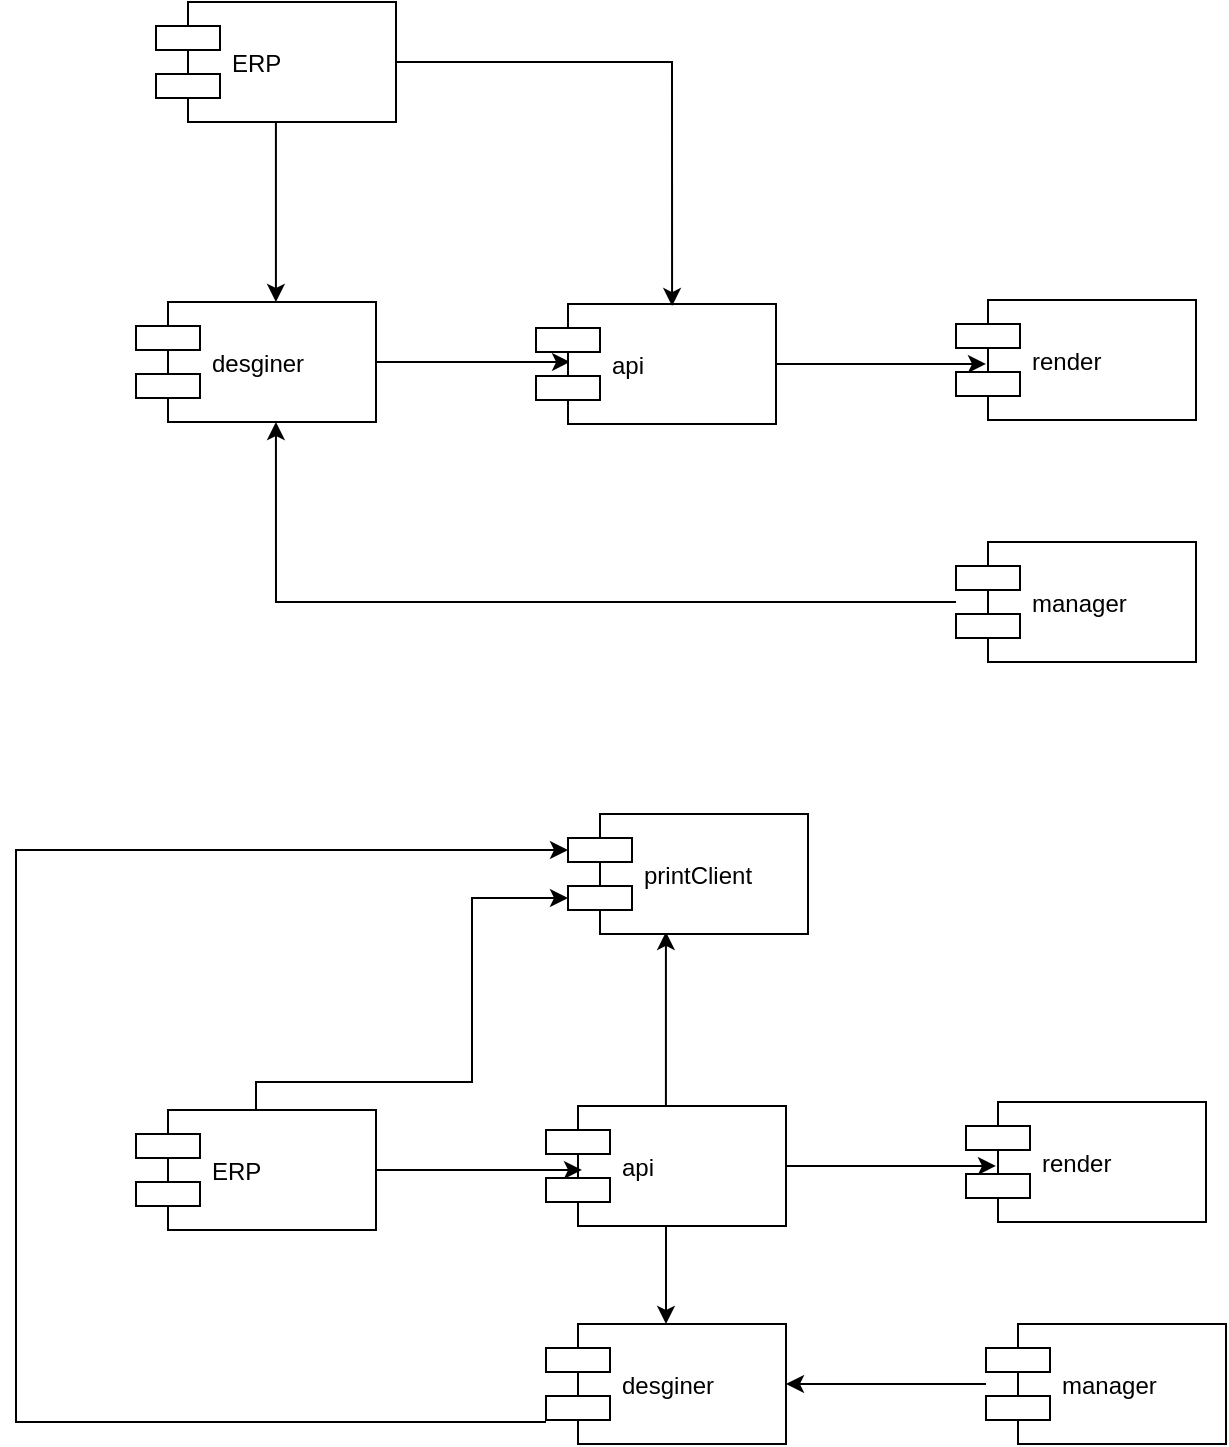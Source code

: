 <mxfile pages="6" version="11.2.9" type="github"><diagram id="8WeKBrH2OZSk2AMbdLbP" name="Page-1"><mxGraphModel dx="1422" dy="794" grid="1" gridSize="10" guides="1" tooltips="1" connect="1" arrows="1" fold="1" page="1" pageScale="1" pageWidth="827" pageHeight="1169" math="0" shadow="0"><root><mxCell id="0"/><mxCell id="1" parent="0"/><mxCell id="CLk5Blm6c0726313Sfja-10" style="edgeStyle=orthogonalEdgeStyle;rounded=0;orthogonalLoop=1;jettySize=auto;html=1;entryX=0.142;entryY=0.483;entryDx=0;entryDy=0;entryPerimeter=0;" parent="1" source="CLk5Blm6c0726313Sfja-2" target="CLk5Blm6c0726313Sfja-5" edge="1"><mxGeometry relative="1" as="geometry"><mxPoint x="330" y="300" as="targetPoint"/></mxGeometry></mxCell><mxCell id="CLk5Blm6c0726313Sfja-2" value="desginer" style="shape=component;align=left;spacingLeft=36;" parent="1" vertex="1"><mxGeometry x="130" y="270" width="120" height="60" as="geometry"/></mxCell><mxCell id="CLk5Blm6c0726313Sfja-6" style="edgeStyle=orthogonalEdgeStyle;rounded=0;orthogonalLoop=1;jettySize=auto;html=1;entryX=0.583;entryY=1;entryDx=0;entryDy=0;entryPerimeter=0;" parent="1" source="CLk5Blm6c0726313Sfja-3" target="CLk5Blm6c0726313Sfja-2" edge="1"><mxGeometry relative="1" as="geometry"/></mxCell><mxCell id="CLk5Blm6c0726313Sfja-3" value="manager" style="shape=component;align=left;spacingLeft=36;" parent="1" vertex="1"><mxGeometry x="540" y="390" width="120" height="60" as="geometry"/></mxCell><mxCell id="CLk5Blm6c0726313Sfja-4" value="render" style="shape=component;align=left;spacingLeft=36;" parent="1" vertex="1"><mxGeometry x="540" y="269" width="120" height="60" as="geometry"/></mxCell><mxCell id="CLk5Blm6c0726313Sfja-11" style="edgeStyle=orthogonalEdgeStyle;rounded=0;orthogonalLoop=1;jettySize=auto;html=1;entryX=0.125;entryY=0.533;entryDx=0;entryDy=0;entryPerimeter=0;" parent="1" source="CLk5Blm6c0726313Sfja-5" target="CLk5Blm6c0726313Sfja-4" edge="1"><mxGeometry relative="1" as="geometry"/></mxCell><mxCell id="CLk5Blm6c0726313Sfja-5" value="api" style="shape=component;align=left;spacingLeft=36;" parent="1" vertex="1"><mxGeometry x="330" y="271" width="120" height="60" as="geometry"/></mxCell><mxCell id="CLk5Blm6c0726313Sfja-8" style="edgeStyle=orthogonalEdgeStyle;rounded=0;orthogonalLoop=1;jettySize=auto;html=1;entryX=0.583;entryY=0;entryDx=0;entryDy=0;entryPerimeter=0;" parent="1" source="CLk5Blm6c0726313Sfja-7" target="CLk5Blm6c0726313Sfja-2" edge="1"><mxGeometry relative="1" as="geometry"/></mxCell><mxCell id="CLk5Blm6c0726313Sfja-9" style="edgeStyle=orthogonalEdgeStyle;rounded=0;orthogonalLoop=1;jettySize=auto;html=1;entryX=0.567;entryY=0.017;entryDx=0;entryDy=0;entryPerimeter=0;" parent="1" source="CLk5Blm6c0726313Sfja-7" target="CLk5Blm6c0726313Sfja-5" edge="1"><mxGeometry relative="1" as="geometry"/></mxCell><mxCell id="CLk5Blm6c0726313Sfja-7" value="ERP" style="shape=component;align=left;spacingLeft=36;" parent="1" vertex="1"><mxGeometry x="140" y="120" width="120" height="60" as="geometry"/></mxCell><mxCell id="CLk5Blm6c0726313Sfja-25" style="edgeStyle=orthogonalEdgeStyle;rounded=0;orthogonalLoop=1;jettySize=auto;html=1;entryX=1;entryY=0.5;entryDx=0;entryDy=0;" parent="1" source="CLk5Blm6c0726313Sfja-16" target="CLk5Blm6c0726313Sfja-23" edge="1"><mxGeometry relative="1" as="geometry"/></mxCell><mxCell id="CLk5Blm6c0726313Sfja-16" value="manager" style="shape=component;align=left;spacingLeft=36;" parent="1" vertex="1"><mxGeometry x="555" y="781" width="120" height="60" as="geometry"/></mxCell><mxCell id="CLk5Blm6c0726313Sfja-17" value="render" style="shape=component;align=left;spacingLeft=36;" parent="1" vertex="1"><mxGeometry x="545" y="670" width="120" height="60" as="geometry"/></mxCell><mxCell id="CLk5Blm6c0726313Sfja-18" style="edgeStyle=orthogonalEdgeStyle;rounded=0;orthogonalLoop=1;jettySize=auto;html=1;entryX=0.125;entryY=0.533;entryDx=0;entryDy=0;entryPerimeter=0;" parent="1" source="CLk5Blm6c0726313Sfja-19" target="CLk5Blm6c0726313Sfja-17" edge="1"><mxGeometry relative="1" as="geometry"/></mxCell><mxCell id="CLk5Blm6c0726313Sfja-24" style="edgeStyle=orthogonalEdgeStyle;rounded=0;orthogonalLoop=1;jettySize=auto;html=1;entryX=0.5;entryY=0;entryDx=0;entryDy=0;" parent="1" source="CLk5Blm6c0726313Sfja-19" target="CLk5Blm6c0726313Sfja-23" edge="1"><mxGeometry relative="1" as="geometry"/></mxCell><mxCell id="QLiTG6M94rN8V7D73Ydz-2" style="edgeStyle=orthogonalEdgeStyle;rounded=0;orthogonalLoop=1;jettySize=auto;html=1;entryX=0.408;entryY=0.983;entryDx=0;entryDy=0;entryPerimeter=0;" parent="1" source="CLk5Blm6c0726313Sfja-19" target="QLiTG6M94rN8V7D73Ydz-1" edge="1"><mxGeometry relative="1" as="geometry"/></mxCell><mxCell id="CLk5Blm6c0726313Sfja-19" value="api" style="shape=component;align=left;spacingLeft=36;" parent="1" vertex="1"><mxGeometry x="335" y="672" width="120" height="60" as="geometry"/></mxCell><mxCell id="CLk5Blm6c0726313Sfja-21" style="edgeStyle=orthogonalEdgeStyle;rounded=0;orthogonalLoop=1;jettySize=auto;html=1;entryX=0.15;entryY=0.533;entryDx=0;entryDy=0;entryPerimeter=0;" parent="1" source="CLk5Blm6c0726313Sfja-22" target="CLk5Blm6c0726313Sfja-19" edge="1"><mxGeometry relative="1" as="geometry"/></mxCell><mxCell id="QLiTG6M94rN8V7D73Ydz-3" style="edgeStyle=orthogonalEdgeStyle;rounded=0;orthogonalLoop=1;jettySize=auto;html=1;entryX=0;entryY=0.7;entryDx=0;entryDy=0;" parent="1" source="CLk5Blm6c0726313Sfja-22" target="QLiTG6M94rN8V7D73Ydz-1" edge="1"><mxGeometry relative="1" as="geometry"><Array as="points"><mxPoint x="190" y="660"/><mxPoint x="298" y="660"/><mxPoint x="298" y="568"/></Array></mxGeometry></mxCell><mxCell id="CLk5Blm6c0726313Sfja-22" value="ERP" style="shape=component;align=left;spacingLeft=36;" parent="1" vertex="1"><mxGeometry x="130" y="674" width="120" height="60" as="geometry"/></mxCell><mxCell id="QLiTG6M94rN8V7D73Ydz-5" style="edgeStyle=orthogonalEdgeStyle;rounded=0;orthogonalLoop=1;jettySize=auto;html=1;entryX=0;entryY=0.3;entryDx=0;entryDy=0;" parent="1" source="CLk5Blm6c0726313Sfja-23" target="QLiTG6M94rN8V7D73Ydz-1" edge="1"><mxGeometry relative="1" as="geometry"><Array as="points"><mxPoint x="70" y="830"/><mxPoint x="70" y="544"/></Array></mxGeometry></mxCell><mxCell id="CLk5Blm6c0726313Sfja-23" value="desginer" style="shape=component;align=left;spacingLeft=36;" parent="1" vertex="1"><mxGeometry x="335" y="781" width="120" height="60" as="geometry"/></mxCell><mxCell id="QLiTG6M94rN8V7D73Ydz-1" value="printClient" style="shape=component;align=left;spacingLeft=36;" parent="1" vertex="1"><mxGeometry x="346" y="526" width="120" height="60" as="geometry"/></mxCell></root></mxGraphModel></diagram><diagram id="B3FyoPloalDEsmBR6PtU" name="Page-2"><mxGraphModel dx="1422" dy="796" grid="1" gridSize="10" guides="1" tooltips="1" connect="1" arrows="1" fold="1" page="1" pageScale="1" pageWidth="827" pageHeight="1169" math="0" shadow="0"><root><mxCell id="fVUSy1wS9ZmYaahi_EEB-0"/><mxCell id="fVUSy1wS9ZmYaahi_EEB-1" parent="fVUSy1wS9ZmYaahi_EEB-0"/><mxCell id="fVUSy1wS9ZmYaahi_EEB-6" value="&lt;p style=&quot;margin: 0px ; margin-top: 4px ; text-align: center&quot;&gt;tableElement&lt;/p&gt;" style="verticalAlign=top;align=left;overflow=fill;fontSize=12;fontFamily=Helvetica;html=1;" vertex="1" parent="fVUSy1wS9ZmYaahi_EEB-1"><mxGeometry x="348" y="70" width="130" height="50" as="geometry"/></mxCell><mxCell id="fVUSy1wS9ZmYaahi_EEB-7" value="&lt;p style=&quot;margin: 0px ; margin-top: 4px ; text-align: center&quot;&gt;&lt;b&gt;textElement&lt;/b&gt;&lt;/p&gt;&lt;hr size=&quot;1&quot;&gt;&lt;div style=&quot;height: 2px&quot;&gt;&lt;/div&gt;&lt;hr size=&quot;1&quot;&gt;&lt;div style=&quot;height: 2px&quot;&gt;&lt;/div&gt;" style="verticalAlign=top;align=left;overflow=fill;fontSize=12;fontFamily=Helvetica;html=1;" vertex="1" parent="fVUSy1wS9ZmYaahi_EEB-1"><mxGeometry x="460" y="180" width="140" height="60" as="geometry"/></mxCell><mxCell id="fVUSy1wS9ZmYaahi_EEB-9" value="&lt;p style=&quot;margin: 0px ; margin-top: 4px ; text-align: center&quot;&gt;&lt;b&gt;designer&lt;/b&gt;&lt;/p&gt;&lt;hr size=&quot;1&quot;&gt;&lt;div style=&quot;height: 2px&quot;&gt;&lt;/div&gt;&lt;hr size=&quot;1&quot;&gt;&lt;div style=&quot;height: 2px&quot;&gt;&lt;/div&gt;" style="verticalAlign=top;align=left;overflow=fill;fontSize=12;fontFamily=Helvetica;html=1;" vertex="1" parent="fVUSy1wS9ZmYaahi_EEB-1"><mxGeometry x="260" y="180" width="140" height="60" as="geometry"/></mxCell><mxCell id="fVUSy1wS9ZmYaahi_EEB-10" value="&lt;p style=&quot;margin: 0px ; margin-top: 4px ; text-align: center&quot;&gt;&lt;b&gt;designer&lt;/b&gt;&lt;/p&gt;&lt;hr size=&quot;1&quot;&gt;&lt;div style=&quot;height: 2px&quot;&gt;&lt;/div&gt;&lt;hr size=&quot;1&quot;&gt;&lt;div style=&quot;height: 2px&quot;&gt;&lt;/div&gt;" style="verticalAlign=top;align=left;overflow=fill;fontSize=12;fontFamily=Helvetica;html=1;" vertex="1" parent="fVUSy1wS9ZmYaahi_EEB-1"><mxGeometry x="430" y="300" width="140" height="60" as="geometry"/></mxCell></root></mxGraphModel></diagram><diagram id="4g-3BaJ1nfAESFMzbrD5" name="Page-3"><mxGraphModel dx="1422" dy="794" grid="1" gridSize="10" guides="1" tooltips="1" connect="1" arrows="1" fold="1" page="1" pageScale="1" pageWidth="827" pageHeight="1169" math="0" shadow="0"><root><mxCell id="RHPfG9bbSnmFqtGS209j-0"/><mxCell id="RHPfG9bbSnmFqtGS209j-1" parent="RHPfG9bbSnmFqtGS209j-0"/><mxCell id="RHPfG9bbSnmFqtGS209j-33" value="" style="rounded=1;arcSize=10;dashed=1;strokeColor=#000000;fillColor=none;gradientColor=none;dashPattern=8 3 1 3;strokeWidth=2;" parent="RHPfG9bbSnmFqtGS209j-1" vertex="1"><mxGeometry x="110" y="110" width="490" height="200" as="geometry"/></mxCell><mxCell id="RHPfG9bbSnmFqtGS209j-3" value="ERP" style="html=1;" parent="RHPfG9bbSnmFqtGS209j-1" vertex="1"><mxGeometry x="240" y="190" width="110" height="50" as="geometry"/></mxCell><mxCell id="RHPfG9bbSnmFqtGS209j-4" value="PrintClient" style="html=1;" parent="RHPfG9bbSnmFqtGS209j-1" vertex="1"><mxGeometry x="390" y="240" width="110" height="50" as="geometry"/></mxCell><mxCell id="RHPfG9bbSnmFqtGS209j-18" style="edgeStyle=orthogonalEdgeStyle;rounded=0;orthogonalLoop=1;jettySize=auto;html=1;entryX=0.5;entryY=0;entryDx=0;entryDy=0;" parent="RHPfG9bbSnmFqtGS209j-1" source="RHPfG9bbSnmFqtGS209j-6" edge="1"><mxGeometry relative="1" as="geometry"><mxPoint x="295" y="465" as="targetPoint"/></mxGeometry></mxCell><mxCell id="RHPfG9bbSnmFqtGS209j-20" style="edgeStyle=orthogonalEdgeStyle;rounded=0;orthogonalLoop=1;jettySize=auto;html=1;" parent="RHPfG9bbSnmFqtGS209j-1" source="RHPfG9bbSnmFqtGS209j-6" target="RHPfG9bbSnmFqtGS209j-13" edge="1"><mxGeometry relative="1" as="geometry"/></mxCell><mxCell id="RHPfG9bbSnmFqtGS209j-21" style="edgeStyle=orthogonalEdgeStyle;rounded=0;orthogonalLoop=1;jettySize=auto;html=1;entryX=1;entryY=0.5;entryDx=0;entryDy=0;" parent="RHPfG9bbSnmFqtGS209j-1" source="RHPfG9bbSnmFqtGS209j-6" target="RHPfG9bbSnmFqtGS209j-7" edge="1"><mxGeometry relative="1" as="geometry"/></mxCell><mxCell id="RHPfG9bbSnmFqtGS209j-6" value="API" style="html=1;" parent="RHPfG9bbSnmFqtGS209j-1" vertex="1"><mxGeometry x="240" y="360" width="110" height="50" as="geometry"/></mxCell><mxCell id="RHPfG9bbSnmFqtGS209j-42" style="edgeStyle=orthogonalEdgeStyle;rounded=0;orthogonalLoop=1;jettySize=auto;html=1;entryX=0;entryY=0.5;entryDx=0;entryDy=0;" parent="RHPfG9bbSnmFqtGS209j-1" source="RHPfG9bbSnmFqtGS209j-7" target="RHPfG9bbSnmFqtGS209j-9" edge="1"><mxGeometry relative="1" as="geometry"><Array as="points"><mxPoint x="160" y="495"/></Array></mxGeometry></mxCell><mxCell id="RHPfG9bbSnmFqtGS209j-7" value="render(pdf)" style="html=1;" parent="RHPfG9bbSnmFqtGS209j-1" vertex="1"><mxGeometry x="120" y="360" width="95" height="50" as="geometry"/></mxCell><mxCell id="RHPfG9bbSnmFqtGS209j-24" style="edgeStyle=orthogonalEdgeStyle;rounded=0;orthogonalLoop=1;jettySize=auto;html=1;" parent="RHPfG9bbSnmFqtGS209j-1" source="RHPfG9bbSnmFqtGS209j-8" edge="1"><mxGeometry relative="1" as="geometry"><mxPoint x="295" y="530" as="targetPoint"/></mxGeometry></mxCell><mxCell id="RHPfG9bbSnmFqtGS209j-26" style="edgeStyle=orthogonalEdgeStyle;rounded=0;orthogonalLoop=1;jettySize=auto;html=1;entryX=1;entryY=0.5;entryDx=0;entryDy=0;" parent="RHPfG9bbSnmFqtGS209j-1" source="RHPfG9bbSnmFqtGS209j-8" target="RHPfG9bbSnmFqtGS209j-13" edge="1"><mxGeometry relative="1" as="geometry"><mxPoint x="445" y="412" as="targetPoint"/></mxGeometry></mxCell><mxCell id="RHPfG9bbSnmFqtGS209j-8" value="Manager" style="html=1;" parent="RHPfG9bbSnmFqtGS209j-1" vertex="1"><mxGeometry x="240" y="580" width="110" height="50" as="geometry"/></mxCell><mxCell id="RHPfG9bbSnmFqtGS209j-9" value="" style="shape=datastore;whiteSpace=wrap;html=1;" parent="RHPfG9bbSnmFqtGS209j-1" vertex="1"><mxGeometry x="265" y="465" width="60" height="60" as="geometry"/></mxCell><mxCell id="RHPfG9bbSnmFqtGS209j-22" style="edgeStyle=orthogonalEdgeStyle;rounded=0;orthogonalLoop=1;jettySize=auto;html=1;entryX=0.5;entryY=0;entryDx=0;entryDy=0;" parent="RHPfG9bbSnmFqtGS209j-1" source="RHPfG9bbSnmFqtGS209j-12" target="RHPfG9bbSnmFqtGS209j-6" edge="1"><mxGeometry relative="1" as="geometry"/></mxCell><mxCell id="RHPfG9bbSnmFqtGS209j-30" style="edgeStyle=orthogonalEdgeStyle;rounded=0;orthogonalLoop=1;jettySize=auto;html=1;entryX=1;entryY=0.25;entryDx=0;entryDy=0;exitX=0;exitY=0.5;exitDx=0;exitDy=0;" parent="RHPfG9bbSnmFqtGS209j-1" source="RHPfG9bbSnmFqtGS209j-12" target="RHPfG9bbSnmFqtGS209j-13" edge="1"><mxGeometry relative="1" as="geometry"><Array as="points"><mxPoint x="200" y="265"/><mxPoint x="200" y="140"/><mxPoint x="540" y="140"/><mxPoint x="540" y="373"/></Array></mxGeometry></mxCell><mxCell id="RHPfG9bbSnmFqtGS209j-12" value="Carpa3" style="html=1;" parent="RHPfG9bbSnmFqtGS209j-1" vertex="1"><mxGeometry x="240" y="240" width="110" height="50" as="geometry"/></mxCell><mxCell id="RHPfG9bbSnmFqtGS209j-29" style="edgeStyle=orthogonalEdgeStyle;rounded=0;orthogonalLoop=1;jettySize=auto;html=1;entryX=0.5;entryY=1;entryDx=0;entryDy=0;" parent="RHPfG9bbSnmFqtGS209j-1" source="RHPfG9bbSnmFqtGS209j-13" target="RHPfG9bbSnmFqtGS209j-4" edge="1"><mxGeometry relative="1" as="geometry"/></mxCell><mxCell id="RHPfG9bbSnmFqtGS209j-39" style="edgeStyle=orthogonalEdgeStyle;rounded=0;orthogonalLoop=1;jettySize=auto;html=1;entryX=1;entryY=0.5;entryDx=0;entryDy=0;" parent="RHPfG9bbSnmFqtGS209j-1" source="RHPfG9bbSnmFqtGS209j-13" target="RHPfG9bbSnmFqtGS209j-9" edge="1"><mxGeometry relative="1" as="geometry"><Array as="points"><mxPoint x="430" y="495"/></Array></mxGeometry></mxCell><mxCell id="RHPfG9bbSnmFqtGS209j-13" value="designer" style="html=1;" parent="RHPfG9bbSnmFqtGS209j-1" vertex="1"><mxGeometry x="390" y="360" width="110" height="50" as="geometry"/></mxCell><mxCell id="RHPfG9bbSnmFqtGS209j-15" value="" style="endArrow=block;endFill=1;endSize=6;html=1;entryX=0;entryY=0.5;entryDx=0;entryDy=0;exitX=1;exitY=0.5;exitDx=0;exitDy=0;" parent="RHPfG9bbSnmFqtGS209j-1" source="RHPfG9bbSnmFqtGS209j-12" target="RHPfG9bbSnmFqtGS209j-4" edge="1"><mxGeometry width="100" relative="1" as="geometry"><mxPoint x="388" y="229.219" as="sourcePoint"/><mxPoint x="680" y="510" as="targetPoint"/></mxGeometry></mxCell><mxCell id="RHPfG9bbSnmFqtGS209j-43" value="" style="rounded=1;arcSize=10;dashed=1;strokeColor=#000000;fillColor=none;gradientColor=none;dashPattern=8 3 1 3;strokeWidth=2;" parent="RHPfG9bbSnmFqtGS209j-1" vertex="1"><mxGeometry x="100" y="330" width="510" height="340" as="geometry"/></mxCell></root></mxGraphModel></diagram><diagram id="2RAc1FToBZxkx6g56VeS" name="Page-4"><mxGraphModel dx="1422" dy="794" grid="1" gridSize="10" guides="1" tooltips="1" connect="1" arrows="1" fold="1" page="1" pageScale="1" pageWidth="827" pageHeight="1169" math="0" shadow="0"><root><mxCell id="eQsvFzjqt90aGZnp6RCj-0"/><mxCell id="eQsvFzjqt90aGZnp6RCj-1" parent="eQsvFzjqt90aGZnp6RCj-0"/><mxCell id="eQsvFzjqt90aGZnp6RCj-3" value="PrintClient" style="html=1;" parent="eQsvFzjqt90aGZnp6RCj-1" vertex="1"><mxGeometry x="400" y="240" width="110" height="50" as="geometry"/></mxCell><mxCell id="eQsvFzjqt90aGZnp6RCj-6" style="edgeStyle=orthogonalEdgeStyle;rounded=0;orthogonalLoop=1;jettySize=auto;html=1;entryX=1;entryY=0.5;entryDx=0;entryDy=0;" parent="eQsvFzjqt90aGZnp6RCj-1" source="eQsvFzjqt90aGZnp6RCj-7" target="eQsvFzjqt90aGZnp6RCj-9" edge="1"><mxGeometry relative="1" as="geometry"/></mxCell><mxCell id="eQsvFzjqt90aGZnp6RCj-7" value="API" style="html=1;" parent="eQsvFzjqt90aGZnp6RCj-1" vertex="1"><mxGeometry x="240" y="360" width="110" height="50" as="geometry"/></mxCell><mxCell id="eQsvFzjqt90aGZnp6RCj-9" value="render(pdf)" style="html=1;" parent="eQsvFzjqt90aGZnp6RCj-1" vertex="1"><mxGeometry x="120" y="360" width="95" height="50" as="geometry"/></mxCell><mxCell id="eQsvFzjqt90aGZnp6RCj-12" value="Manager" style="html=1;" parent="eQsvFzjqt90aGZnp6RCj-1" vertex="1"><mxGeometry x="240" y="580" width="110" height="50" as="geometry"/></mxCell><mxCell id="eQsvFzjqt90aGZnp6RCj-13" value="" style="shape=datastore;whiteSpace=wrap;html=1;" parent="eQsvFzjqt90aGZnp6RCj-1" vertex="1"><mxGeometry x="265" y="465" width="60" height="60" as="geometry"/></mxCell><mxCell id="eQsvFzjqt90aGZnp6RCj-16" value="Carpa3" style="html=1;" parent="eQsvFzjqt90aGZnp6RCj-1" vertex="1"><mxGeometry x="240" y="215" width="110" height="50" as="geometry"/></mxCell><mxCell id="eQsvFzjqt90aGZnp6RCj-19" value="designer" style="html=1;" parent="eQsvFzjqt90aGZnp6RCj-1" vertex="1"><mxGeometry x="240" y="265" width="110" height="50" as="geometry"/></mxCell></root></mxGraphModel></diagram><diagram id="zPoORe4KRgJn9RjFVXxD" name="oldprint"><mxGraphModel dx="1422" dy="794" grid="1" gridSize="10" guides="1" tooltips="1" connect="1" arrows="1" fold="1" page="1" pageScale="1" pageWidth="827" pageHeight="1169" math="0" shadow="0"><root><mxCell id="7W_P4amZgrFeNrBbQ7yq-0"/><mxCell id="7W_P4amZgrFeNrBbQ7yq-1" parent="7W_P4amZgrFeNrBbQ7yq-0"/><mxCell id="7W_P4amZgrFeNrBbQ7yq-20" value="打印服务端" style="verticalAlign=top;align=left;spacingTop=8;spacingLeft=2;spacingRight=12;shape=cube;size=10;direction=south;fontStyle=4;html=1;" vertex="1" parent="7W_P4amZgrFeNrBbQ7yq-1"><mxGeometry x="770" y="380" width="280" height="411" as="geometry"/></mxCell><mxCell id="7W_P4amZgrFeNrBbQ7yq-17" value="打印客户端" style="verticalAlign=top;align=left;spacingTop=8;spacingLeft=2;spacingRight=12;shape=cube;size=10;direction=south;fontStyle=4;html=1;" vertex="1" parent="7W_P4amZgrFeNrBbQ7yq-1"><mxGeometry x="107" y="377" width="540" height="420" as="geometry"/></mxCell><mxCell id="7W_P4amZgrFeNrBbQ7yq-12" style="edgeStyle=orthogonalEdgeStyle;rounded=0;orthogonalLoop=1;jettySize=auto;html=1;entryX=0.017;entryY=0.588;entryDx=0;entryDy=0;entryPerimeter=0;" edge="1" parent="7W_P4amZgrFeNrBbQ7yq-1" source="7W_P4amZgrFeNrBbQ7yq-2" target="7W_P4amZgrFeNrBbQ7yq-8"><mxGeometry relative="1" as="geometry"/></mxCell><mxCell id="7W_P4amZgrFeNrBbQ7yq-22" value="升级安装" style="text;html=1;resizable=0;points=[];align=center;verticalAlign=middle;labelBackgroundColor=#ffffff;" vertex="1" connectable="0" parent="7W_P4amZgrFeNrBbQ7yq-12"><mxGeometry x="-0.107" y="-1" relative="1" as="geometry"><mxPoint as="offset"/></mxGeometry></mxCell><mxCell id="7W_P4amZgrFeNrBbQ7yq-13" style="rounded=0;orthogonalLoop=1;jettySize=auto;html=1;entryX=0.558;entryY=0.025;entryDx=0;entryDy=0;entryPerimeter=0;" edge="1" parent="7W_P4amZgrFeNrBbQ7yq-1" source="7W_P4amZgrFeNrBbQ7yq-2" target="7W_P4amZgrFeNrBbQ7yq-3"><mxGeometry relative="1" as="geometry"/></mxCell><mxCell id="7W_P4amZgrFeNrBbQ7yq-14" style="rounded=0;orthogonalLoop=1;jettySize=auto;html=1;" edge="1" parent="7W_P4amZgrFeNrBbQ7yq-1" source="7W_P4amZgrFeNrBbQ7yq-2" target="7W_P4amZgrFeNrBbQ7yq-4"><mxGeometry relative="1" as="geometry"/></mxCell><mxCell id="7W_P4amZgrFeNrBbQ7yq-15" style="rounded=0;orthogonalLoop=1;jettySize=auto;html=1;entryX=0.442;entryY=-0.062;entryDx=0;entryDy=0;entryPerimeter=0;" edge="1" parent="7W_P4amZgrFeNrBbQ7yq-1" source="7W_P4amZgrFeNrBbQ7yq-2" target="7W_P4amZgrFeNrBbQ7yq-5"><mxGeometry relative="1" as="geometry"/></mxCell><mxCell id="7W_P4amZgrFeNrBbQ7yq-16" style="rounded=0;orthogonalLoop=1;jettySize=auto;html=1;" edge="1" parent="7W_P4amZgrFeNrBbQ7yq-1" source="7W_P4amZgrFeNrBbQ7yq-2" target="7W_P4amZgrFeNrBbQ7yq-6"><mxGeometry relative="1" as="geometry"/></mxCell><mxCell id="7W_P4amZgrFeNrBbQ7yq-2" value="GraspReportSrv.exe" style="shape=ext;rounded=1;html=1;whiteSpace=wrap;" vertex="1" parent="7W_P4amZgrFeNrBbQ7yq-1"><mxGeometry x="300" y="424" width="120" height="80" as="geometry"/></mxCell><mxCell id="7W_P4amZgrFeNrBbQ7yq-23" style="edgeStyle=none;rounded=0;orthogonalLoop=1;jettySize=auto;html=1;exitX=0.858;exitY=0;exitDx=0;exitDy=0;exitPerimeter=0;" edge="1" parent="7W_P4amZgrFeNrBbQ7yq-1" source="7W_P4amZgrFeNrBbQ7yq-3" target="7W_P4amZgrFeNrBbQ7yq-8"><mxGeometry relative="1" as="geometry"/></mxCell><mxCell id="7W_P4amZgrFeNrBbQ7yq-3" value="cprint.dll" style="shape=ext;rounded=1;html=1;whiteSpace=wrap;" vertex="1" parent="7W_P4amZgrFeNrBbQ7yq-1"><mxGeometry x="140" y="654" width="120" height="80" as="geometry"/></mxCell><mxCell id="7W_P4amZgrFeNrBbQ7yq-24" style="edgeStyle=none;rounded=0;orthogonalLoop=1;jettySize=auto;html=1;exitX=0.75;exitY=0;exitDx=0;exitDy=0;" edge="1" parent="7W_P4amZgrFeNrBbQ7yq-1" source="7W_P4amZgrFeNrBbQ7yq-4" target="7W_P4amZgrFeNrBbQ7yq-8"><mxGeometry relative="1" as="geometry"/></mxCell><mxCell id="7W_P4amZgrFeNrBbQ7yq-4" value="report.dll" style="shape=ext;rounded=1;html=1;whiteSpace=wrap;" vertex="1" parent="7W_P4amZgrFeNrBbQ7yq-1"><mxGeometry x="260" y="654" width="120" height="80" as="geometry"/></mxCell><mxCell id="7W_P4amZgrFeNrBbQ7yq-5" value="barcode.dll" style="shape=ext;rounded=1;html=1;whiteSpace=wrap;" vertex="1" parent="7W_P4amZgrFeNrBbQ7yq-1"><mxGeometry x="380" y="654" width="120" height="80" as="geometry"/></mxCell><mxCell id="7W_P4amZgrFeNrBbQ7yq-6" value="billprint.dll" style="shape=ext;rounded=1;html=1;whiteSpace=wrap;" vertex="1" parent="7W_P4amZgrFeNrBbQ7yq-1"><mxGeometry x="493" y="654" width="120" height="80" as="geometry"/></mxCell><mxCell id="7W_P4amZgrFeNrBbQ7yq-11" style="edgeStyle=orthogonalEdgeStyle;rounded=0;orthogonalLoop=1;jettySize=auto;html=1;" edge="1" parent="7W_P4amZgrFeNrBbQ7yq-1" source="7W_P4amZgrFeNrBbQ7yq-7" target="7W_P4amZgrFeNrBbQ7yq-9"><mxGeometry relative="1" as="geometry"/></mxCell><mxCell id="7W_P4amZgrFeNrBbQ7yq-7" value="Manager(.Net)" style="shape=ext;rounded=1;html=1;whiteSpace=wrap;" vertex="1" parent="7W_P4amZgrFeNrBbQ7yq-1"><mxGeometry x="830" y="677" width="120" height="80" as="geometry"/></mxCell><mxCell id="7W_P4amZgrFeNrBbQ7yq-10" style="edgeStyle=orthogonalEdgeStyle;rounded=0;orthogonalLoop=1;jettySize=auto;html=1;entryX=0.5;entryY=0;entryDx=0;entryDy=0;" edge="1" parent="7W_P4amZgrFeNrBbQ7yq-1" source="7W_P4amZgrFeNrBbQ7yq-8" target="7W_P4amZgrFeNrBbQ7yq-9"><mxGeometry relative="1" as="geometry"/></mxCell><mxCell id="7W_P4amZgrFeNrBbQ7yq-8" value="ApI（.Net）" style="shape=ext;rounded=1;html=1;whiteSpace=wrap;" vertex="1" parent="7W_P4amZgrFeNrBbQ7yq-1"><mxGeometry x="830" y="417" width="120" height="80" as="geometry"/></mxCell><mxCell id="7W_P4amZgrFeNrBbQ7yq-9" value="database" style="shape=datastore;whiteSpace=wrap;html=1;" vertex="1" parent="7W_P4amZgrFeNrBbQ7yq-1"><mxGeometry x="860" y="557" width="60" height="60" as="geometry"/></mxCell><mxCell id="7W_P4amZgrFeNrBbQ7yq-18" value="产品web端" style="verticalAlign=top;align=left;spacingTop=8;spacingLeft=2;spacingRight=12;shape=cube;size=10;direction=south;fontStyle=4;html=1;" vertex="1" parent="7W_P4amZgrFeNrBbQ7yq-1"><mxGeometry x="107" y="200" width="520" height="120" as="geometry"/></mxCell><mxCell id="7W_P4amZgrFeNrBbQ7yq-25" value="下载上传样式" style="text;html=1;resizable=0;points=[];autosize=1;align=left;verticalAlign=top;spacingTop=-4;" vertex="1" parent="7W_P4amZgrFeNrBbQ7yq-1"><mxGeometry x="602" y="538" width="90" height="20" as="geometry"/></mxCell><mxCell id="guIqVMI_MzQHFYZH1WRR-0" value="carpa3" style="html=1;" vertex="1" parent="7W_P4amZgrFeNrBbQ7yq-1"><mxGeometry x="305" y="260" width="110" height="50" as="geometry"/></mxCell><mxCell id="7W_P4amZgrFeNrBbQ7yq-19" style="edgeStyle=none;rounded=0;orthogonalLoop=1;jettySize=auto;html=1;exitX=0.5;exitY=1;exitDx=0;exitDy=0;" edge="1" parent="7W_P4amZgrFeNrBbQ7yq-1" source="guIqVMI_MzQHFYZH1WRR-0"><mxGeometry relative="1" as="geometry"><mxPoint x="360" y="420" as="targetPoint"/></mxGeometry></mxCell><mxCell id="7W_P4amZgrFeNrBbQ7yq-21" value="http" style="text;html=1;resizable=0;points=[];align=center;verticalAlign=middle;labelBackgroundColor=#ffffff;" vertex="1" connectable="0" parent="7W_P4amZgrFeNrBbQ7yq-19"><mxGeometry x="-0.271" y="-3" relative="1" as="geometry"><mxPoint as="offset"/></mxGeometry></mxCell></root></mxGraphModel></diagram><diagram id="nRLl6bzKFLuZPRJvylD4" name="newprint"><mxGraphModel dx="1422" dy="794" grid="1" gridSize="10" guides="1" tooltips="1" connect="1" arrows="1" fold="1" page="1" pageScale="1" pageWidth="827" pageHeight="1169" math="0" shadow="0"><root><mxCell id="c_YST7R3yj25FNf7m_A6-0"/><mxCell id="c_YST7R3yj25FNf7m_A6-1" parent="c_YST7R3yj25FNf7m_A6-0"/><mxCell id="wVXVZlJPEzaspN99SlVb-6" value="打印服务端" style="verticalAlign=top;align=left;spacingTop=8;spacingLeft=2;spacingRight=12;shape=cube;size=10;direction=south;fontStyle=4;html=1;" vertex="1" parent="c_YST7R3yj25FNf7m_A6-1"><mxGeometry x="630" y="170" width="420" height="350" as="geometry"/></mxCell><mxCell id="wVXVZlJPEzaspN99SlVb-5" value="打印客户端" style="verticalAlign=top;align=left;spacingTop=8;spacingLeft=2;spacingRight=12;shape=cube;size=10;direction=south;fontStyle=4;html=1;" vertex="1" parent="c_YST7R3yj25FNf7m_A6-1"><mxGeometry x="40" y="170" width="530" height="350" as="geometry"/></mxCell><mxCell id="ELb1Hus1aQVM730MEKDy-5" style="edgeStyle=none;rounded=0;orthogonalLoop=1;jettySize=auto;html=1;entryX=0.5;entryY=0;entryDx=0;entryDy=0;" edge="1" parent="c_YST7R3yj25FNf7m_A6-1" source="ELb1Hus1aQVM730MEKDy-0" target="ELb1Hus1aQVM730MEKDy-1"><mxGeometry relative="1" as="geometry"/></mxCell><mxCell id="wVXVZlJPEzaspN99SlVb-0" style="edgeStyle=none;rounded=0;orthogonalLoop=1;jettySize=auto;html=1;entryX=0;entryY=0.5;entryDx=0;entryDy=0;" edge="1" parent="c_YST7R3yj25FNf7m_A6-1" source="ELb1Hus1aQVM730MEKDy-0" target="ELb1Hus1aQVM730MEKDy-11"><mxGeometry relative="1" as="geometry"/></mxCell><mxCell id="ELb1Hus1aQVM730MEKDy-0" value="TeemoClient.exe" style="html=1;" vertex="1" parent="c_YST7R3yj25FNf7m_A6-1"><mxGeometry x="220" y="210" width="110" height="50" as="geometry"/></mxCell><mxCell id="ELb1Hus1aQVM730MEKDy-6" style="edgeStyle=none;rounded=0;orthogonalLoop=1;jettySize=auto;html=1;entryX=0.5;entryY=0;entryDx=0;entryDy=0;" edge="1" parent="c_YST7R3yj25FNf7m_A6-1" source="ELb1Hus1aQVM730MEKDy-1" target="ELb1Hus1aQVM730MEKDy-2"><mxGeometry relative="1" as="geometry"/></mxCell><mxCell id="ELb1Hus1aQVM730MEKDy-7" style="edgeStyle=none;rounded=0;orthogonalLoop=1;jettySize=auto;html=1;entryX=0.591;entryY=0;entryDx=0;entryDy=0;entryPerimeter=0;" edge="1" parent="c_YST7R3yj25FNf7m_A6-1" source="ELb1Hus1aQVM730MEKDy-1" target="ELb1Hus1aQVM730MEKDy-3"><mxGeometry relative="1" as="geometry"/></mxCell><mxCell id="ELb1Hus1aQVM730MEKDy-8" style="edgeStyle=none;rounded=0;orthogonalLoop=1;jettySize=auto;html=1;entryX=0.5;entryY=0;entryDx=0;entryDy=0;" edge="1" parent="c_YST7R3yj25FNf7m_A6-1" source="ELb1Hus1aQVM730MEKDy-1" target="ELb1Hus1aQVM730MEKDy-4"><mxGeometry relative="1" as="geometry"/></mxCell><mxCell id="ELb1Hus1aQVM730MEKDy-10" style="edgeStyle=none;rounded=0;orthogonalLoop=1;jettySize=auto;html=1;entryX=0.382;entryY=0;entryDx=0;entryDy=0;entryPerimeter=0;" edge="1" parent="c_YST7R3yj25FNf7m_A6-1" source="ELb1Hus1aQVM730MEKDy-1" target="ELb1Hus1aQVM730MEKDy-9"><mxGeometry relative="1" as="geometry"/></mxCell><mxCell id="wVXVZlJPEzaspN99SlVb-1" style="edgeStyle=none;rounded=0;orthogonalLoop=1;jettySize=auto;html=1;entryX=0;entryY=0.75;entryDx=0;entryDy=0;" edge="1" parent="c_YST7R3yj25FNf7m_A6-1" source="ELb1Hus1aQVM730MEKDy-1" target="ELb1Hus1aQVM730MEKDy-11"><mxGeometry relative="1" as="geometry"/></mxCell><mxCell id="ELb1Hus1aQVM730MEKDy-1" value="Invoke.dll" style="html=1;" vertex="1" parent="c_YST7R3yj25FNf7m_A6-1"><mxGeometry x="220" y="300" width="110" height="50" as="geometry"/></mxCell><mxCell id="ELb1Hus1aQVM730MEKDy-2" value="cprint.dll" style="html=1;" vertex="1" parent="c_YST7R3yj25FNf7m_A6-1"><mxGeometry x="55" y="410" width="110" height="50" as="geometry"/></mxCell><mxCell id="ELb1Hus1aQVM730MEKDy-3" value="report.dll" style="html=1;" vertex="1" parent="c_YST7R3yj25FNf7m_A6-1"><mxGeometry x="165" y="410" width="110" height="50" as="geometry"/></mxCell><mxCell id="ELb1Hus1aQVM730MEKDy-4" value="barcode.dll" style="html=1;" vertex="1" parent="c_YST7R3yj25FNf7m_A6-1"><mxGeometry x="275" y="410" width="110" height="50" as="geometry"/></mxCell><mxCell id="ELb1Hus1aQVM730MEKDy-9" value="billprint.dll" style="html=1;" vertex="1" parent="c_YST7R3yj25FNf7m_A6-1"><mxGeometry x="385" y="410" width="110" height="50" as="geometry"/></mxCell><mxCell id="7OXuG-GzCOp89bP3kd3g-3" style="edgeStyle=none;rounded=0;orthogonalLoop=1;jettySize=auto;html=1;" edge="1" parent="c_YST7R3yj25FNf7m_A6-1" source="ELb1Hus1aQVM730MEKDy-11" target="7OXuG-GzCOp89bP3kd3g-1"><mxGeometry relative="1" as="geometry"/></mxCell><mxCell id="7OXuG-GzCOp89bP3kd3g-4" style="edgeStyle=none;rounded=0;orthogonalLoop=1;jettySize=auto;html=1;" edge="1" parent="c_YST7R3yj25FNf7m_A6-1" source="ELb1Hus1aQVM730MEKDy-11" target="ELb1Hus1aQVM730MEKDy-12"><mxGeometry relative="1" as="geometry"/></mxCell><mxCell id="ELb1Hus1aQVM730MEKDy-11" value="api" style="html=1;" vertex="1" parent="c_YST7R3yj25FNf7m_A6-1"><mxGeometry x="717" y="210" width="110" height="50" as="geometry"/></mxCell><mxCell id="7OXuG-GzCOp89bP3kd3g-5" style="edgeStyle=none;rounded=0;orthogonalLoop=1;jettySize=auto;html=1;entryX=0.85;entryY=0.05;entryDx=0;entryDy=0;entryPerimeter=0;" edge="1" parent="c_YST7R3yj25FNf7m_A6-1" source="ELb1Hus1aQVM730MEKDy-12" target="7OXuG-GzCOp89bP3kd3g-1"><mxGeometry relative="1" as="geometry"/></mxCell><mxCell id="ELb1Hus1aQVM730MEKDy-12" value="render(pdf/excel)" style="html=1;" vertex="1" parent="c_YST7R3yj25FNf7m_A6-1"><mxGeometry x="890" y="210" width="110" height="50" as="geometry"/></mxCell><mxCell id="7OXuG-GzCOp89bP3kd3g-2" style="edgeStyle=none;rounded=0;orthogonalLoop=1;jettySize=auto;html=1;entryX=0.5;entryY=1;entryDx=0;entryDy=0;" edge="1" parent="c_YST7R3yj25FNf7m_A6-1" source="7OXuG-GzCOp89bP3kd3g-0" target="7OXuG-GzCOp89bP3kd3g-1"><mxGeometry relative="1" as="geometry"/></mxCell><mxCell id="7OXuG-GzCOp89bP3kd3g-0" value="manager" style="html=1;" vertex="1" parent="c_YST7R3yj25FNf7m_A6-1"><mxGeometry x="785" y="410" width="110" height="50" as="geometry"/></mxCell><mxCell id="7OXuG-GzCOp89bP3kd3g-1" value="database" style="shape=datastore;whiteSpace=wrap;html=1;" vertex="1" parent="c_YST7R3yj25FNf7m_A6-1"><mxGeometry x="810" y="300" width="60" height="60" as="geometry"/></mxCell><mxCell id="wVXVZlJPEzaspN99SlVb-2" value="产品web端" style="verticalAlign=top;align=left;spacingTop=8;spacingLeft=2;spacingRight=12;shape=cube;size=10;direction=south;fontStyle=4;html=1;" vertex="1" parent="c_YST7R3yj25FNf7m_A6-1"><mxGeometry x="40" y="10" width="530" height="120" as="geometry"/></mxCell><mxCell id="Ahp-o08RelP8LjvlRv9d-0" value="capra3" style="html=1;" vertex="1" parent="c_YST7R3yj25FNf7m_A6-1"><mxGeometry x="219" y="70" width="110" height="50" as="geometry"/></mxCell><mxCell id="wVXVZlJPEzaspN99SlVb-3" style="edgeStyle=none;rounded=0;orthogonalLoop=1;jettySize=auto;html=1;" edge="1" parent="c_YST7R3yj25FNf7m_A6-1" source="Ahp-o08RelP8LjvlRv9d-0" target="ELb1Hus1aQVM730MEKDy-0"><mxGeometry relative="1" as="geometry"><mxPoint x="276" y="133" as="sourcePoint"/></mxGeometry></mxCell></root></mxGraphModel></diagram></mxfile>